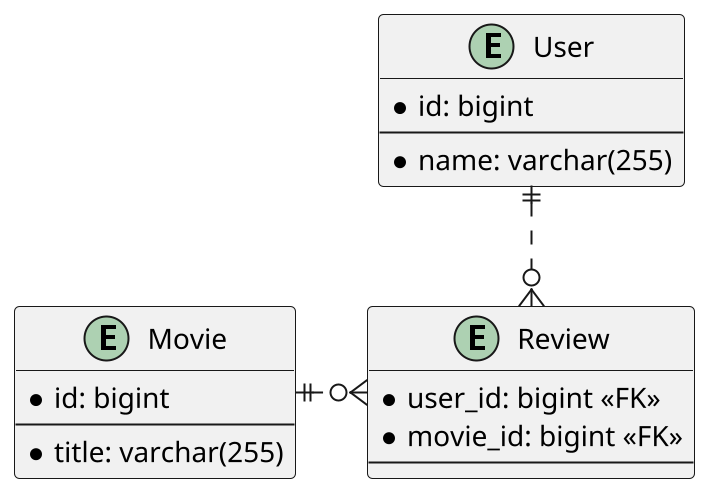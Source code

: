 @startuml
scale 2
skinparam linetype ortho

entity User {
    *id: bigint
    --
    *name: varchar(255)
}

entity Review {
    *user_id: bigint <<FK>>
    *movie_id: bigint <<FK>>
    --
}

entity Movie {
    *id: bigint
    --
    *title: varchar(255)
}

User ||..o{ Review
Movie ||.o{ Review
@enduml

